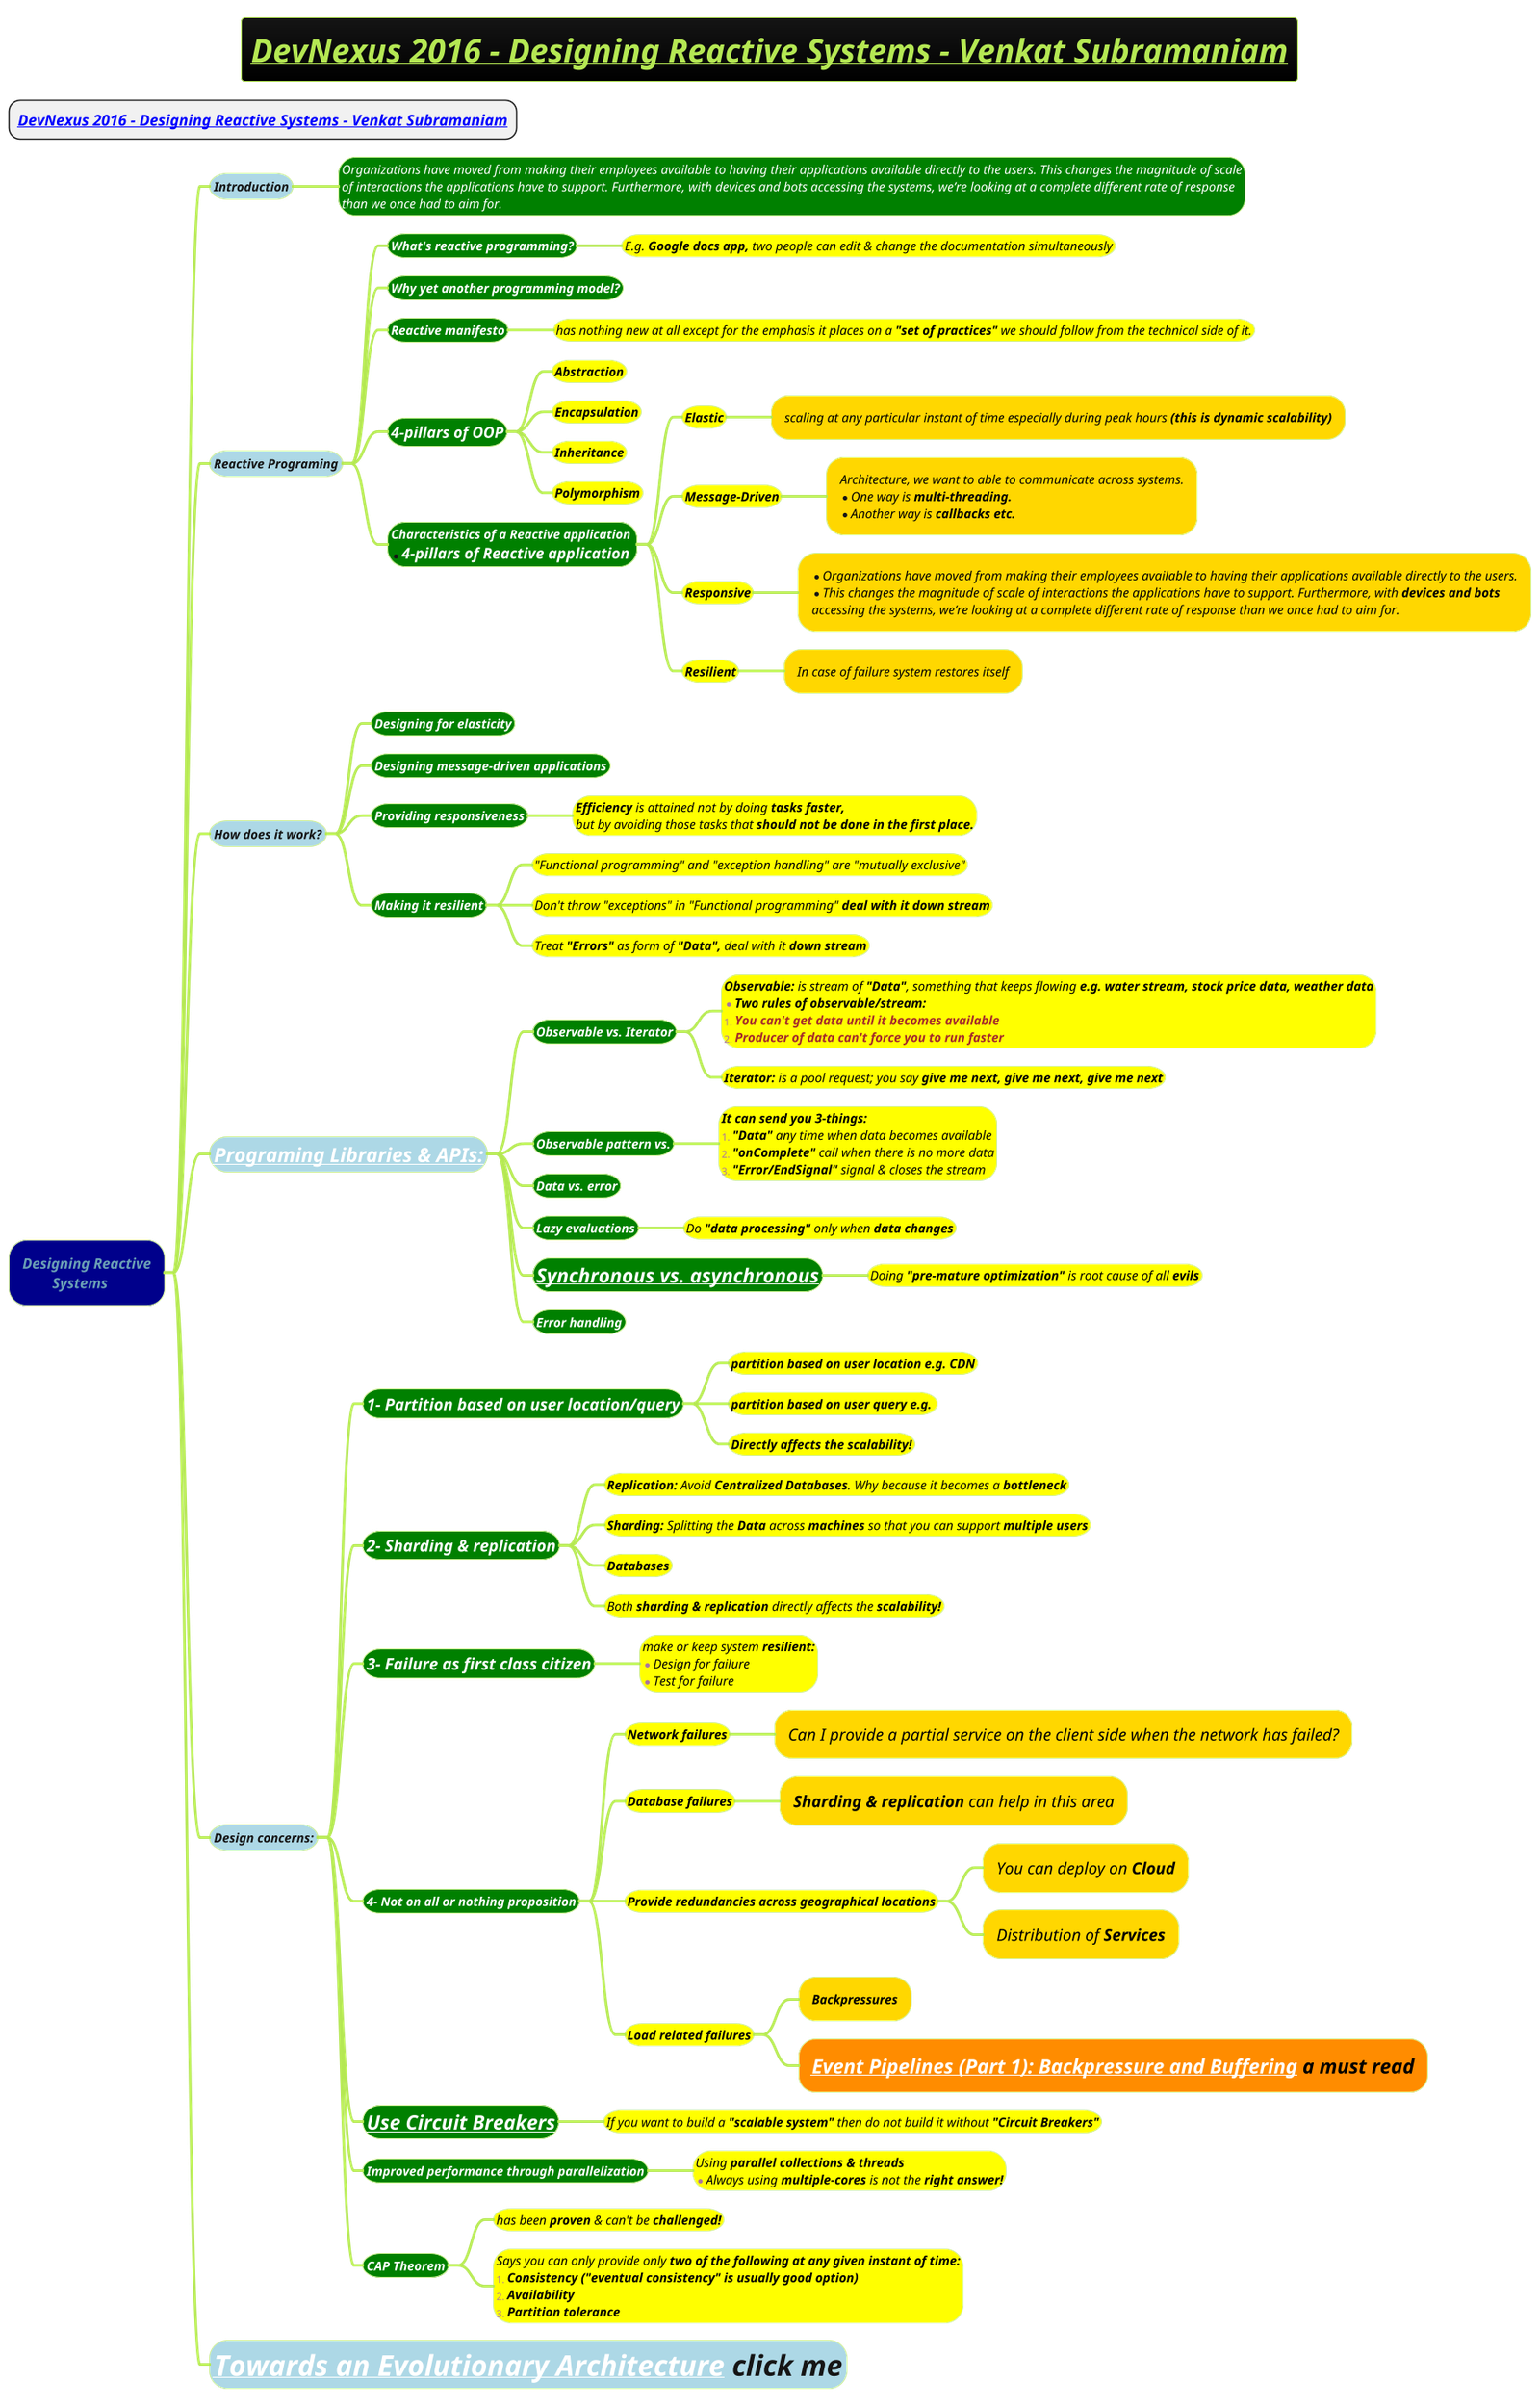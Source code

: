 @startmindmap
title =<i><b><u>DevNexus 2016 - Designing Reactive Systems - Venkat Subramaniam

* ===<i><b>[[https://www.youtube.com/watch?v=2k76zO2Q6vg&t=7003s&ab_channel=devnexus DevNexus 2016 - Designing Reactive Systems - Venkat Subramaniam]]
!theme hacker

*[#darkblue] <i>Designing Reactive\n<i>\tSystems
**[#lightblue] <i><color #blac><size:14>Introduction
***[#green]:<i><color #white><size:14>Organizations have moved from making their employees available to having their applications available directly to the users. This changes the magnitude of scale
<i><color #white><size:14>of interactions the applications have to support. Furthermore, with devices and bots accessing the systems, we’re looking at a complete different rate of response
<i><color #white><size:14>than we once had to aim for.;

**[#lightblue] <i><color #blac><size:14>Reactive Programing
***[#green] <i><color #white><size:14><b>What's reactive programming?
****[#yellow] <i><color #black><size:14>E.g. **Google docs app,** two people can edit & change the documentation simultaneously
***[#green] <i><color #white><size:14><b>Why yet another programming model?
***[#green] <i><color #white><size:14><b>Reactive manifesto
****[#yellow] <i><color #black><size:14>has nothing new at all except for the emphasis it places on a <b>"set of practices"</b> we should follow from the technical side of it.
***[#green] <i><color #white><size:14><i><color #white><size:17><b>4-pillars of OOP
****[#yellow] <b><i><color #black><size:14>Abstraction
****[#yellow] <b><i><color #black><size:14>Encapsulation
****[#yellow] <b><i><color #black><size:14>Inheritance
****[#yellow] <b><i><color #black><size:14>Polymorphism
***[#green] <i><color #white><size:14><b>Characteristics of a Reactive application \n*<i><color #white><size:17><b>4-pillars of Reactive application
****[#yellow] <b><i><color #black><size:14>Elastic
*****[#gold] <i><color #black><size:14>scaling at any particular instant of time especially during peak hours <b>(this is dynamic scalability)
****[#yellow] <b><i><color #black><size:14>Message-Driven
*****[#gold]:<i><color #black><size:14>Architecture, we want to able to communicate across systems.
*<i><color #black><size:14>One way is <b>multi-threading.
*<i><color #black><size:14>Another way is <b>callbacks etc.;
****[#yellow] <b><i><color #black><size:14>Responsive
*****[#gold]:*<i><color #black><size:14>Organizations have moved from making their employees available to having their applications available directly to the users.
*<i><color #black><size:14>This changes the magnitude of scale of interactions the applications have to support. Furthermore, with <b>devices and bots
<i><color #black><size:14>accessing the systems, we’re looking at a complete different rate of response than we once had to aim for.;
****[#yellow] <b><i><color #black><size:14>Resilient
*****[#gold] <i><color #black><size:14>In case of failure system restores itself
**[#lightblue] <i><color #blac><size:14>How does it work?
***[#green] <i><color #white><size:14><b>Designing for elasticity
***[#green] <i><color #white><size:14><b>Designing message-driven applications
***[#green] <i><color #white><size:14><b>Providing responsiveness
****[#yellow] <i><color #black><size:14><b>Efficiency</b> is attained not by doing <b>tasks faster,\n<i><color #black><size:14>but by avoiding those tasks that <b>should not be done in the first place.
***[#green] <i><color #white><size:14><b>Making it resilient
****[#yellow] <i><color #black><size:14>"Functional programming" and "exception handling" are "mutually exclusive"
****[#yellow] <i><color #black><size:14>Don't throw "exceptions" in "Functional programming" <b>deal with it down stream
****[#yellow] <i><color #black><size:14>Treat <b>"Errors"</b> as form of <b>"Data",</b> deal with it <b>down stream
**[#lightblue] <i><color #blac><size:22>[[Reactive-Data-Stream.puml Programing Libraries & APIs:]]
***[#green] <i><color #white><size:14><b>Observable vs. Iterator
****[#yellow]:<i><color #black><size:14><b>Observable:</b> is stream of <b>"Data"</b>, something that keeps flowing <b>e.g. water stream, stock price data, weather data
*<i><color #black><size:14><b>Two rules of observable/stream:
#<i><color #brown><size:14><b>You can't get data until it becomes available
#<i><color #brown><size:14><b>Producer of data can't force you to run faster;
****[#yellow] <i><color #black><size:14><b>Iterator:</b> is a pool request; you say <b>give me next, give me next, give me next
***[#green] <i><color #white><size:14><b>Observable pattern vs.
****[#yellow]:<i><color #black><size:14><b>It can send you 3-things:</b>
#<i><color #black><size:14>**"Data"** any time when data becomes available
#<i><color #black><size:14>**"onComplete"** call when there is no more data
#<i><color #black><size:14>**"Error/EndSignal"** signal & closes the stream;

***[#green] <i><color #white><size:14><b>Data vs. error
***[#green] <i><color #white><size:14><b>Lazy evaluations
****[#yellow] <i><color #black><size:14>Do <b>"data processing"</b> only when <b>data changes
***[#green] <i><color #white><size:22><b>[[docs/3-programming-languages/Venkat-Subramaniam/Asynchronous-Programming-in-Java-Options-to-Choose-from.puml Synchronous vs. asynchronous]]
****[#yellow] <i><color #black><size:14>Doing <b>"pre-mature optimization"</b> is root cause of all <b>evils
***[#green] <i><color #white><size:14><b>Error handling
**[#lightblue] <i><color #blac><size:14>Design concerns:
***[#green] <i><color #white><size:18><b>1- Partition based on user location/query
****[#yellow] <i><color #black><size:14><b>partition based on user location e.g. CDN</b>
****[#yellow] <i><color #black><size:14><b>partition based on user query e.g. </b>
****[#yellow] <i><color #black><size:14><b>Directly affects the scalability!
***[#green] <i><color #white><size:18><b>2- Sharding & replication
****[#yellow] <i><color #black><size:14>**Replication:** Avoid <b>Centralized Databases</b>. Why because it becomes a <b>bottleneck
****[#yellow] <i><color #black><size:14>**Sharding:** Splitting the <b>Data</b> across **machines** so that you can support <b>multiple users
****[#yellow] <i><color #black><size:14><b>Databases</b>
****[#yellow] <i><color #black><size:14>Both **sharding & replication** directly affects the <b>scalability!
***[#green] <i><color #white><size:18><b>3- Failure as first class citizen
****[#yellow] <i><color #black><size:14>make or keep system <b>resilient:\n*<i><color #black><size:14>Design for failure\n*<i><color #black><size:14>Test for failure
***[#green] <i><color #white><size:14><b>4- Not on all or nothing proposition
****[#yellow] <i><color #black><size:14><b>Network failures</b>
*****[#gold] <i><color #black><size:18>Can I provide a partial service on the client side when the network has failed?
****[#yellow] <i><color #black><size:14><b>Database failures</b>
*****[#gold] <i><color #black><size:18>**Sharding & replication** can help in this area
****[#yellow] <i><color #black><size:14><b>Provide redundancies across geographical locations</b>
*****[#gold] <i><color #black><size:18>You can deploy on <b>Cloud
*****[#gold] <i><color #black><size:18>Distribution of <b>Services</b>
****[#yellow] <i><color #black><size:14><b>Load related failures</b>
*****[#gold] <i><color #black><size:14><b>Backpressures</b>
*****[#darkorange] <i><color #black><size:22><b>[[https://zendesk.engineering/event-pipelines-part-1-backpressure-and-buffering-1bba0ed3451e Event Pipelines (Part 1): Backpressure and Buffering]] a must read
***[#green] <i><color #white><size:22><b>[[docs/3-programming-languages/Venkat-Subramaniam/Circuit-Breaker.puml Use Circuit Breakers]]
****[#yellow] <i><color #black><size:14>If you want to build a <b>"scalable system"</b> then do not build it without <b>"Circuit Breakers"</b>
***[#green] <i><color #white><size:14><b>Improved performance through parallelization
****[#yellow] <i><color #black><size:14>Using <b>parallel collections & threads\n*<i><color #black><size:14>Always using **multiple-cores** is not the <b>right answer!
***[#green] <i><color #white><size:14><b>CAP Theorem
****[#yellow] <i><color #black><size:14>has been **proven** & can't be <b>challenged!
****[#yellow] <i><color #black><size:14>Says you can only provide only <b>two of the following at any given instant of time:\n#<b><i><color #black><size:14>Consistency ("eventual consistency" is usually good option)\n#<b><i><color #black><size:14>Availability\n#<b><i><color #black><size:14>Partition tolerance
**[#lightblue] <i><color #blac><size:32>[[docs/3-programming-languages/Venkat-Subramaniam/Towards-an-Evolutionary-Architecture.puml Towards an Evolutionary Architecture]] click me
@endmindmap
